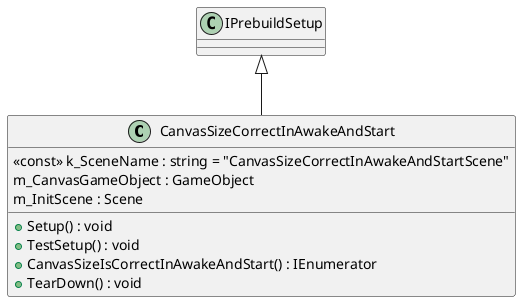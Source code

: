 @startuml
class CanvasSizeCorrectInAwakeAndStart {
    <<const>> k_SceneName : string = "CanvasSizeCorrectInAwakeAndStartScene"
    m_CanvasGameObject : GameObject
    m_InitScene : Scene
    + Setup() : void
    + TestSetup() : void
    + CanvasSizeIsCorrectInAwakeAndStart() : IEnumerator
    + TearDown() : void
}
IPrebuildSetup <|-- CanvasSizeCorrectInAwakeAndStart
@enduml
